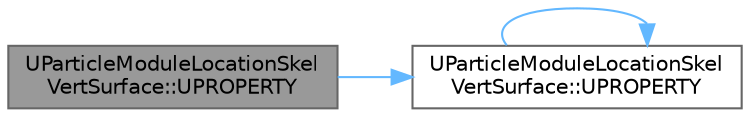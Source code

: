 digraph "UParticleModuleLocationSkelVertSurface::UPROPERTY"
{
 // INTERACTIVE_SVG=YES
 // LATEX_PDF_SIZE
  bgcolor="transparent";
  edge [fontname=Helvetica,fontsize=10,labelfontname=Helvetica,labelfontsize=10];
  node [fontname=Helvetica,fontsize=10,shape=box,height=0.2,width=0.4];
  rankdir="LR";
  Node1 [id="Node000001",label="UParticleModuleLocationSkel\lVertSurface::UPROPERTY",height=0.2,width=0.4,color="gray40", fillcolor="grey60", style="filled", fontcolor="black",tooltip="If true, particles inherit the associated vertex color on spawn."];
  Node1 -> Node2 [id="edge1_Node000001_Node000002",color="steelblue1",style="solid",tooltip=" "];
  Node2 [id="Node000002",label="UParticleModuleLocationSkel\lVertSurface::UPROPERTY",height=0.2,width=0.4,color="grey40", fillcolor="white", style="filled",URL="$dd/d3b/classUParticleModuleLocationSkelVertSurface.html#a66bb7551e4e97b3422c040d8c308e1dd",tooltip="An offset to apply to each vert/surface."];
  Node2 -> Node2 [id="edge2_Node000002_Node000002",color="steelblue1",style="solid",tooltip=" "];
}
